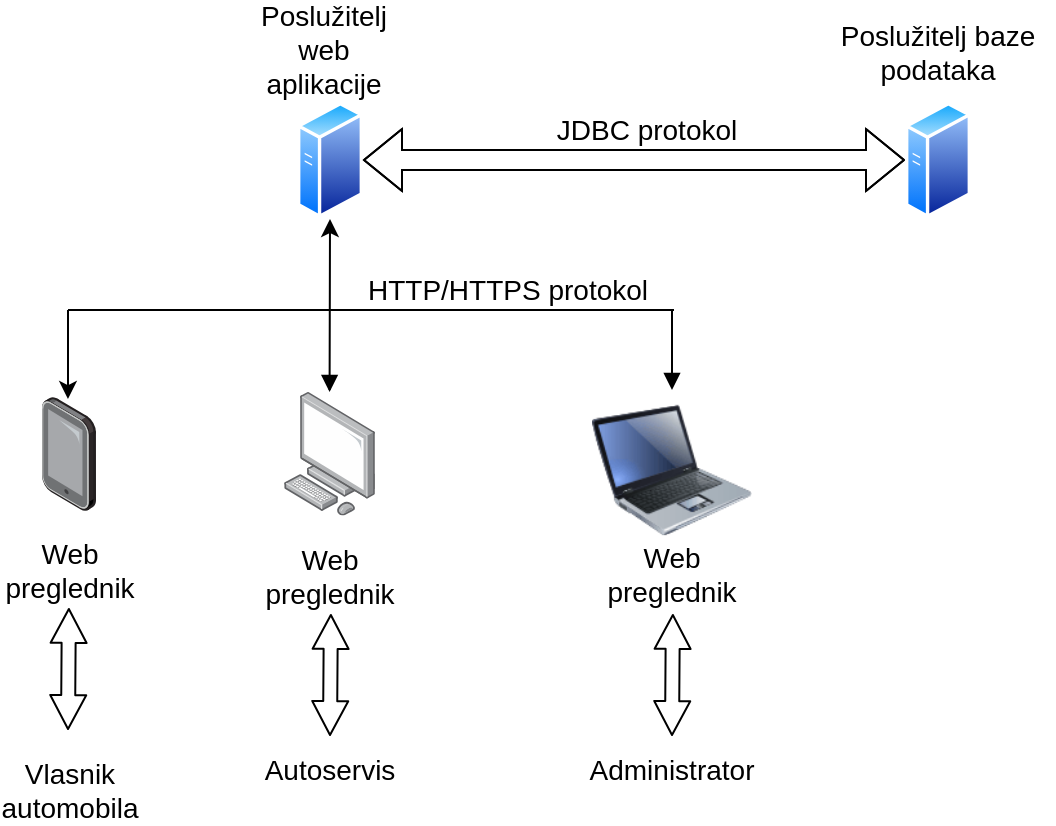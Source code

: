 <mxfile version="12.2.3" type="device" pages="1"><diagram id="twEzpN4T8WHGLvnXXziR" name="Page-1"><mxGraphModel dx="1038" dy="575" grid="1" gridSize="10" guides="1" tooltips="1" connect="1" arrows="1" fold="1" page="1" pageScale="1" pageWidth="850" pageHeight="1100" math="0" shadow="0"><root><mxCell id="0"/><mxCell id="1" parent="0"/><mxCell id="rIGiHZ_B-kGddpBkjxUI-4" value="" style="aspect=fixed;perimeter=ellipsePerimeter;html=1;align=center;shadow=0;dashed=0;spacingTop=3;image;image=img/lib/active_directory/generic_server.svg;" vertex="1" parent="1"><mxGeometry x="277.5" y="135.5" width="33" height="59" as="geometry"/></mxCell><mxCell id="rIGiHZ_B-kGddpBkjxUI-15" style="edgeStyle=orthogonalEdgeStyle;rounded=0;orthogonalLoop=1;jettySize=auto;html=1;exitX=0;exitY=0.5;exitDx=0;exitDy=0;entryX=1;entryY=0.5;entryDx=0;entryDy=0;shape=flexArrow;startArrow=block;" edge="1" parent="1" source="rIGiHZ_B-kGddpBkjxUI-5" target="rIGiHZ_B-kGddpBkjxUI-4"><mxGeometry relative="1" as="geometry"><Array as="points"><mxPoint x="490" y="165"/><mxPoint x="490" y="165"/></Array></mxGeometry></mxCell><mxCell id="rIGiHZ_B-kGddpBkjxUI-16" value="JDBC protokol" style="text;html=1;resizable=0;points=[];align=center;verticalAlign=middle;labelBackgroundColor=#ffffff;fontSize=14;" vertex="1" connectable="0" parent="rIGiHZ_B-kGddpBkjxUI-15"><mxGeometry x="0.257" y="-2" relative="1" as="geometry"><mxPoint x="41" y="-13" as="offset"/></mxGeometry></mxCell><mxCell id="rIGiHZ_B-kGddpBkjxUI-5" value="" style="aspect=fixed;perimeter=ellipsePerimeter;html=1;align=center;shadow=0;dashed=0;spacingTop=3;image;image=img/lib/active_directory/generic_server.svg;" vertex="1" parent="1"><mxGeometry x="581.5" y="135" width="33" height="60" as="geometry"/></mxCell><mxCell id="rIGiHZ_B-kGddpBkjxUI-31" style="edgeStyle=orthogonalEdgeStyle;rounded=0;orthogonalLoop=1;jettySize=auto;html=1;startArrow=block;entryX=0.5;entryY=1;entryDx=0;entryDy=0;" edge="1" parent="1" source="rIGiHZ_B-kGddpBkjxUI-7" target="rIGiHZ_B-kGddpBkjxUI-4"><mxGeometry relative="1" as="geometry"><mxPoint x="316.8" y="230" as="targetPoint"/><Array as="points"><mxPoint x="294" y="280"/><mxPoint x="294" y="280"/></Array></mxGeometry></mxCell><mxCell id="rIGiHZ_B-kGddpBkjxUI-7" value="" style="points=[];aspect=fixed;html=1;align=center;shadow=0;dashed=0;image;image=img/lib/allied_telesis/computer_and_terminals/Personal_Computer.svg;direction=east;" vertex="1" parent="1"><mxGeometry x="271" y="281" width="45.6" height="61.8" as="geometry"/></mxCell><mxCell id="rIGiHZ_B-kGddpBkjxUI-8" value="" style="points=[];aspect=fixed;html=1;align=center;shadow=0;dashed=0;image;image=img/lib/allied_telesis/computer_and_terminals/Tablet.svg;" vertex="1" parent="1"><mxGeometry x="150" y="283.5" width="27" height="57" as="geometry"/></mxCell><mxCell id="rIGiHZ_B-kGddpBkjxUI-34" style="edgeStyle=orthogonalEdgeStyle;rounded=0;orthogonalLoop=1;jettySize=auto;html=1;startArrow=block;endArrow=none;endFill=0;" edge="1" parent="1" source="rIGiHZ_B-kGddpBkjxUI-11"><mxGeometry relative="1" as="geometry"><mxPoint x="465" y="240" as="targetPoint"/></mxGeometry></mxCell><mxCell id="rIGiHZ_B-kGddpBkjxUI-11" value="" style="image;html=1;labelBackgroundColor=#ffffff;image=img/lib/clip_art/computers/Laptop_128x128.png" vertex="1" parent="1"><mxGeometry x="425" y="280" width="80" height="80" as="geometry"/></mxCell><mxCell id="rIGiHZ_B-kGddpBkjxUI-19" value="&lt;div style=&quot;font-size: 14px;&quot;&gt;Poslužitelj baze podataka&lt;/div&gt;&lt;div style=&quot;font-size: 14px;&quot;&gt;&lt;br style=&quot;font-size: 14px;&quot;&gt;&lt;/div&gt;" style="text;html=1;strokeColor=none;fillColor=none;align=center;verticalAlign=middle;whiteSpace=wrap;rounded=0;fontSize=14;" vertex="1" parent="1"><mxGeometry x="540" y="110" width="116" height="20" as="geometry"/></mxCell><mxCell id="rIGiHZ_B-kGddpBkjxUI-30" value="" style="endArrow=classic;html=1;entryX=0.481;entryY=0.018;entryDx=0;entryDy=0;entryPerimeter=0;" edge="1" parent="1" target="rIGiHZ_B-kGddpBkjxUI-8"><mxGeometry width="50" height="50" relative="1" as="geometry"><mxPoint x="163" y="240" as="sourcePoint"/><mxPoint x="200" y="380" as="targetPoint"/></mxGeometry></mxCell><mxCell id="rIGiHZ_B-kGddpBkjxUI-35" value="" style="endArrow=none;html=1;" edge="1" parent="1"><mxGeometry width="50" height="50" relative="1" as="geometry"><mxPoint x="163" y="240" as="sourcePoint"/><mxPoint x="466" y="240" as="targetPoint"/></mxGeometry></mxCell><mxCell id="rIGiHZ_B-kGddpBkjxUI-36" value="&lt;font style=&quot;font-size: 14px&quot;&gt;HTTP/HTTPS protokol&lt;/font&gt;" style="text;html=1;strokeColor=none;fillColor=none;align=center;verticalAlign=middle;whiteSpace=wrap;rounded=0;" vertex="1" parent="1"><mxGeometry x="308" y="220" width="150" height="20" as="geometry"/></mxCell><mxCell id="rIGiHZ_B-kGddpBkjxUI-38" value="&lt;div style=&quot;font-size: 14px;&quot;&gt;Web preglednik&lt;/div&gt;&lt;div style=&quot;font-size: 14px;&quot;&gt;&lt;br style=&quot;font-size: 14px;&quot;&gt;&lt;/div&gt;" style="text;html=1;strokeColor=none;fillColor=none;align=center;verticalAlign=middle;whiteSpace=wrap;rounded=0;fontSize=14;" vertex="1" parent="1"><mxGeometry x="143.5" y="369" width="40" height="20" as="geometry"/></mxCell><mxCell id="rIGiHZ_B-kGddpBkjxUI-39" value="&lt;div style=&quot;font-size: 14px;&quot;&gt;Web preglednik&lt;/div&gt;&lt;div style=&quot;font-size: 14px;&quot;&gt;&lt;br style=&quot;font-size: 14px;&quot;&gt;&lt;/div&gt;" style="text;html=1;strokeColor=none;fillColor=none;align=center;verticalAlign=middle;whiteSpace=wrap;rounded=0;fontSize=14;" vertex="1" parent="1"><mxGeometry x="274" y="372" width="40" height="20" as="geometry"/></mxCell><mxCell id="rIGiHZ_B-kGddpBkjxUI-40" value="&lt;div style=&quot;font-size: 14px;&quot;&gt;Web preglednik&lt;/div&gt;&lt;div style=&quot;font-size: 14px;&quot;&gt;&lt;br style=&quot;font-size: 14px;&quot;&gt;&lt;/div&gt;" style="text;html=1;strokeColor=none;fillColor=none;align=center;verticalAlign=middle;whiteSpace=wrap;rounded=0;fontSize=14;" vertex="1" parent="1"><mxGeometry x="445" y="371" width="40" height="20" as="geometry"/></mxCell><mxCell id="rIGiHZ_B-kGddpBkjxUI-44" value="&lt;div&gt;Poslužitelj web aplikacije&lt;/div&gt;" style="text;html=1;strokeColor=none;fillColor=none;align=center;verticalAlign=middle;whiteSpace=wrap;rounded=0;fontSize=14;" vertex="1" parent="1"><mxGeometry x="271" y="100" width="40" height="20" as="geometry"/></mxCell><mxCell id="rIGiHZ_B-kGddpBkjxUI-45" value="" style="shape=flexArrow;endArrow=classic;startArrow=classic;html=1;fontSize=14;width=7;startSize=5.31;startWidth=10;endSize=5.31;endWidth=10;" edge="1" parent="1" target="rIGiHZ_B-kGddpBkjxUI-38"><mxGeometry width="50" height="50" relative="1" as="geometry"><mxPoint x="163" y="450" as="sourcePoint"/><mxPoint x="190" y="420" as="targetPoint"/></mxGeometry></mxCell><mxCell id="rIGiHZ_B-kGddpBkjxUI-47" value="" style="shape=flexArrow;endArrow=classic;startArrow=classic;html=1;fontSize=14;width=7;startSize=5.31;startWidth=10;endSize=5.31;endWidth=10;" edge="1" parent="1"><mxGeometry width="50" height="50" relative="1" as="geometry"><mxPoint x="294" y="453" as="sourcePoint"/><mxPoint x="294.43" y="392" as="targetPoint"/></mxGeometry></mxCell><mxCell id="rIGiHZ_B-kGddpBkjxUI-48" value="" style="shape=flexArrow;endArrow=classic;startArrow=classic;html=1;fontSize=14;width=7;startSize=5.31;startWidth=10;endSize=5.31;endWidth=10;" edge="1" parent="1"><mxGeometry width="50" height="50" relative="1" as="geometry"><mxPoint x="465" y="453" as="sourcePoint"/><mxPoint x="465.43" y="392" as="targetPoint"/></mxGeometry></mxCell><mxCell id="rIGiHZ_B-kGddpBkjxUI-49" value="&lt;div&gt;Vlasnik automobila&lt;/div&gt;" style="text;html=1;strokeColor=none;fillColor=none;align=center;verticalAlign=middle;whiteSpace=wrap;rounded=0;fontSize=14;" vertex="1" parent="1"><mxGeometry x="143.5" y="470" width="40" height="20" as="geometry"/></mxCell><mxCell id="rIGiHZ_B-kGddpBkjxUI-50" value="&lt;div&gt;Autoservis&lt;/div&gt;" style="text;html=1;strokeColor=none;fillColor=none;align=center;verticalAlign=middle;whiteSpace=wrap;rounded=0;fontSize=14;" vertex="1" parent="1"><mxGeometry x="274" y="460" width="40" height="20" as="geometry"/></mxCell><mxCell id="rIGiHZ_B-kGddpBkjxUI-51" value="&lt;div&gt;Administrator&lt;/div&gt;" style="text;html=1;strokeColor=none;fillColor=none;align=center;verticalAlign=middle;whiteSpace=wrap;rounded=0;fontSize=14;" vertex="1" parent="1"><mxGeometry x="445" y="460" width="40" height="20" as="geometry"/></mxCell></root></mxGraphModel></diagram></mxfile>